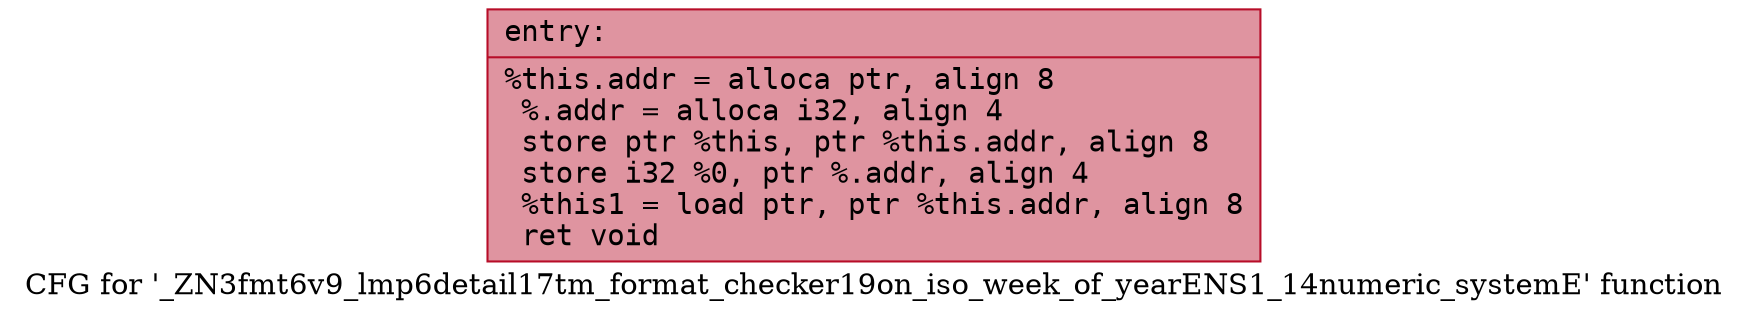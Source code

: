digraph "CFG for '_ZN3fmt6v9_lmp6detail17tm_format_checker19on_iso_week_of_yearENS1_14numeric_systemE' function" {
	label="CFG for '_ZN3fmt6v9_lmp6detail17tm_format_checker19on_iso_week_of_yearENS1_14numeric_systemE' function";

	Node0x5584168f0810 [shape=record,color="#b70d28ff", style=filled, fillcolor="#b70d2870" fontname="Courier",label="{entry:\l|  %this.addr = alloca ptr, align 8\l  %.addr = alloca i32, align 4\l  store ptr %this, ptr %this.addr, align 8\l  store i32 %0, ptr %.addr, align 4\l  %this1 = load ptr, ptr %this.addr, align 8\l  ret void\l}"];
}
